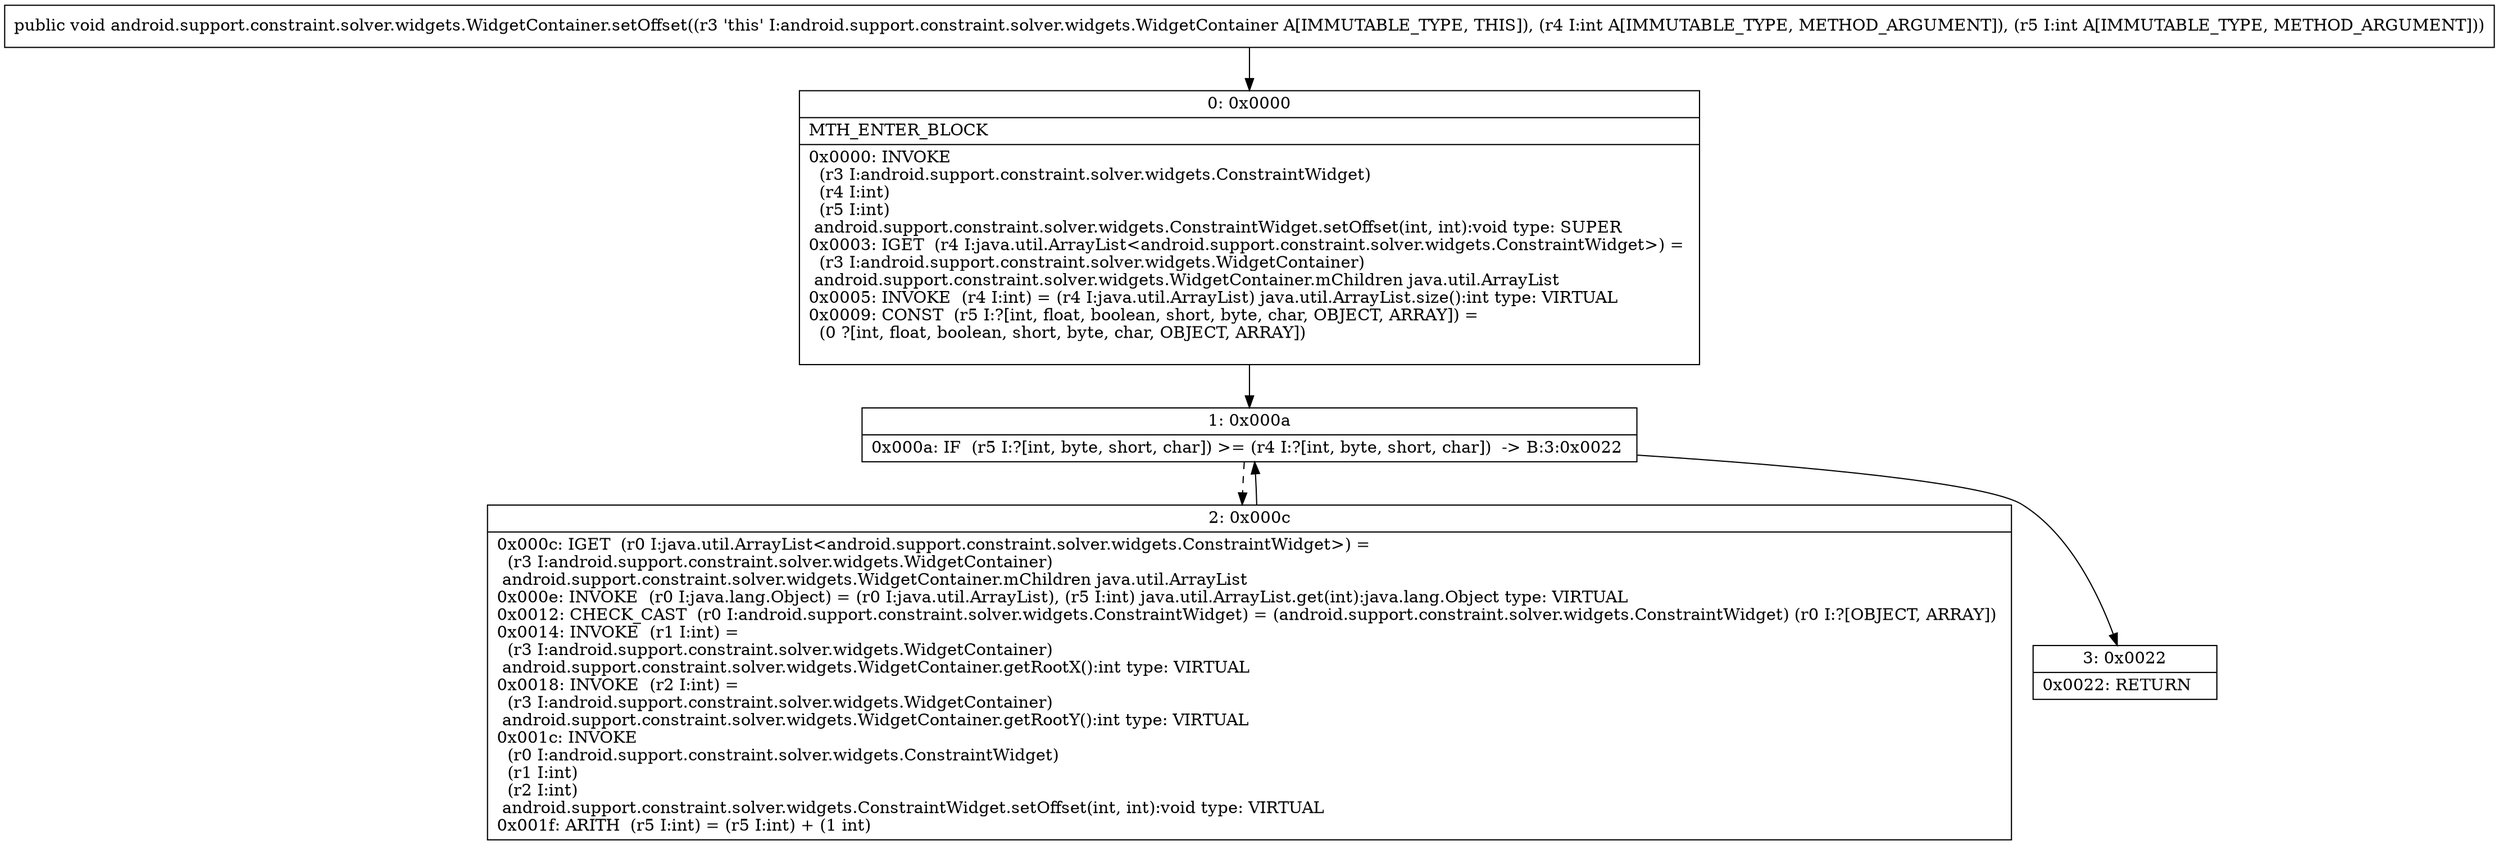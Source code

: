 digraph "CFG forandroid.support.constraint.solver.widgets.WidgetContainer.setOffset(II)V" {
Node_0 [shape=record,label="{0\:\ 0x0000|MTH_ENTER_BLOCK\l|0x0000: INVOKE  \l  (r3 I:android.support.constraint.solver.widgets.ConstraintWidget)\l  (r4 I:int)\l  (r5 I:int)\l android.support.constraint.solver.widgets.ConstraintWidget.setOffset(int, int):void type: SUPER \l0x0003: IGET  (r4 I:java.util.ArrayList\<android.support.constraint.solver.widgets.ConstraintWidget\>) = \l  (r3 I:android.support.constraint.solver.widgets.WidgetContainer)\l android.support.constraint.solver.widgets.WidgetContainer.mChildren java.util.ArrayList \l0x0005: INVOKE  (r4 I:int) = (r4 I:java.util.ArrayList) java.util.ArrayList.size():int type: VIRTUAL \l0x0009: CONST  (r5 I:?[int, float, boolean, short, byte, char, OBJECT, ARRAY]) = \l  (0 ?[int, float, boolean, short, byte, char, OBJECT, ARRAY])\l \l}"];
Node_1 [shape=record,label="{1\:\ 0x000a|0x000a: IF  (r5 I:?[int, byte, short, char]) \>= (r4 I:?[int, byte, short, char])  \-\> B:3:0x0022 \l}"];
Node_2 [shape=record,label="{2\:\ 0x000c|0x000c: IGET  (r0 I:java.util.ArrayList\<android.support.constraint.solver.widgets.ConstraintWidget\>) = \l  (r3 I:android.support.constraint.solver.widgets.WidgetContainer)\l android.support.constraint.solver.widgets.WidgetContainer.mChildren java.util.ArrayList \l0x000e: INVOKE  (r0 I:java.lang.Object) = (r0 I:java.util.ArrayList), (r5 I:int) java.util.ArrayList.get(int):java.lang.Object type: VIRTUAL \l0x0012: CHECK_CAST  (r0 I:android.support.constraint.solver.widgets.ConstraintWidget) = (android.support.constraint.solver.widgets.ConstraintWidget) (r0 I:?[OBJECT, ARRAY]) \l0x0014: INVOKE  (r1 I:int) = \l  (r3 I:android.support.constraint.solver.widgets.WidgetContainer)\l android.support.constraint.solver.widgets.WidgetContainer.getRootX():int type: VIRTUAL \l0x0018: INVOKE  (r2 I:int) = \l  (r3 I:android.support.constraint.solver.widgets.WidgetContainer)\l android.support.constraint.solver.widgets.WidgetContainer.getRootY():int type: VIRTUAL \l0x001c: INVOKE  \l  (r0 I:android.support.constraint.solver.widgets.ConstraintWidget)\l  (r1 I:int)\l  (r2 I:int)\l android.support.constraint.solver.widgets.ConstraintWidget.setOffset(int, int):void type: VIRTUAL \l0x001f: ARITH  (r5 I:int) = (r5 I:int) + (1 int) \l}"];
Node_3 [shape=record,label="{3\:\ 0x0022|0x0022: RETURN   \l}"];
MethodNode[shape=record,label="{public void android.support.constraint.solver.widgets.WidgetContainer.setOffset((r3 'this' I:android.support.constraint.solver.widgets.WidgetContainer A[IMMUTABLE_TYPE, THIS]), (r4 I:int A[IMMUTABLE_TYPE, METHOD_ARGUMENT]), (r5 I:int A[IMMUTABLE_TYPE, METHOD_ARGUMENT])) }"];
MethodNode -> Node_0;
Node_0 -> Node_1;
Node_1 -> Node_2[style=dashed];
Node_1 -> Node_3;
Node_2 -> Node_1;
}

